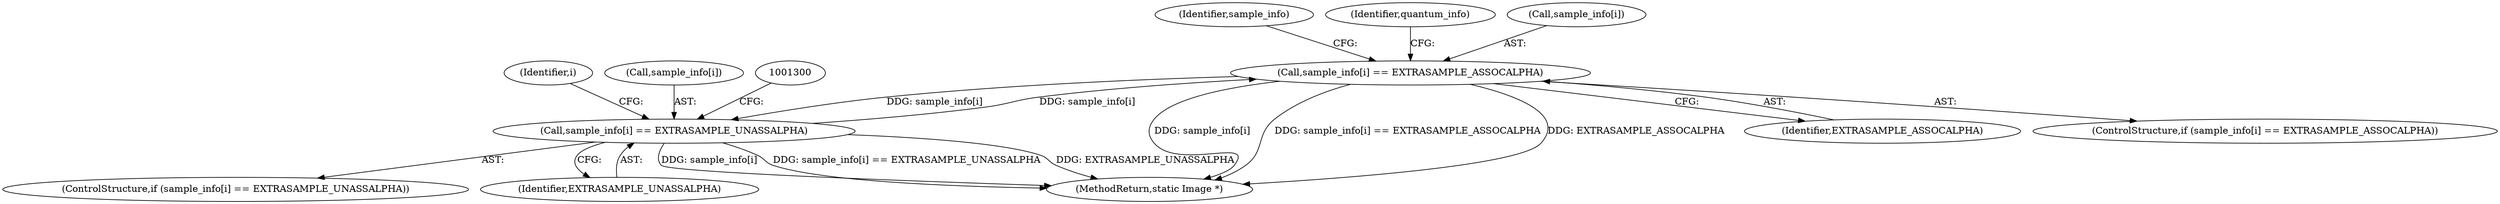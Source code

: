 digraph "0_ImageMagick_2bb6941a2d557f26a2f2049ade466e118eeaab91@array" {
"1001277" [label="(Call,sample_info[i] == EXTRASAMPLE_ASSOCALPHA)"];
"1001294" [label="(Call,sample_info[i] == EXTRASAMPLE_UNASSALPHA)"];
"1001277" [label="(Call,sample_info[i] == EXTRASAMPLE_ASSOCALPHA)"];
"1001276" [label="(ControlStructure,if (sample_info[i] == EXTRASAMPLE_ASSOCALPHA))"];
"1003406" [label="(MethodReturn,static Image *)"];
"1001281" [label="(Identifier,EXTRASAMPLE_ASSOCALPHA)"];
"1001293" [label="(ControlStructure,if (sample_info[i] == EXTRASAMPLE_UNASSALPHA))"];
"1001294" [label="(Call,sample_info[i] == EXTRASAMPLE_UNASSALPHA)"];
"1001269" [label="(Identifier,i)"];
"1001295" [label="(Call,sample_info[i])"];
"1001277" [label="(Call,sample_info[i] == EXTRASAMPLE_ASSOCALPHA)"];
"1001296" [label="(Identifier,sample_info)"];
"1001284" [label="(Identifier,quantum_info)"];
"1001298" [label="(Identifier,EXTRASAMPLE_UNASSALPHA)"];
"1001278" [label="(Call,sample_info[i])"];
"1001277" -> "1001276"  [label="AST: "];
"1001277" -> "1001281"  [label="CFG: "];
"1001278" -> "1001277"  [label="AST: "];
"1001281" -> "1001277"  [label="AST: "];
"1001284" -> "1001277"  [label="CFG: "];
"1001296" -> "1001277"  [label="CFG: "];
"1001277" -> "1003406"  [label="DDG: sample_info[i]"];
"1001277" -> "1003406"  [label="DDG: sample_info[i] == EXTRASAMPLE_ASSOCALPHA"];
"1001277" -> "1003406"  [label="DDG: EXTRASAMPLE_ASSOCALPHA"];
"1001294" -> "1001277"  [label="DDG: sample_info[i]"];
"1001277" -> "1001294"  [label="DDG: sample_info[i]"];
"1001294" -> "1001293"  [label="AST: "];
"1001294" -> "1001298"  [label="CFG: "];
"1001295" -> "1001294"  [label="AST: "];
"1001298" -> "1001294"  [label="AST: "];
"1001300" -> "1001294"  [label="CFG: "];
"1001269" -> "1001294"  [label="CFG: "];
"1001294" -> "1003406"  [label="DDG: sample_info[i]"];
"1001294" -> "1003406"  [label="DDG: sample_info[i] == EXTRASAMPLE_UNASSALPHA"];
"1001294" -> "1003406"  [label="DDG: EXTRASAMPLE_UNASSALPHA"];
}
